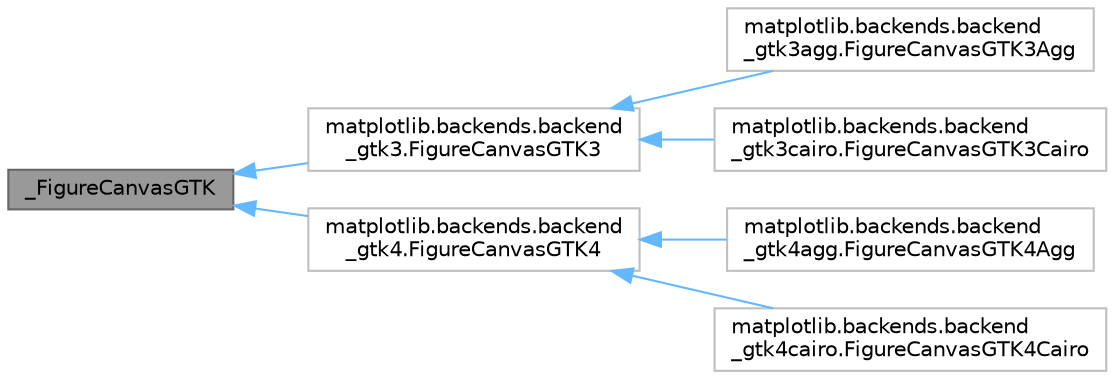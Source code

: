 digraph "_FigureCanvasGTK"
{
 // LATEX_PDF_SIZE
  bgcolor="transparent";
  edge [fontname=Helvetica,fontsize=10,labelfontname=Helvetica,labelfontsize=10];
  node [fontname=Helvetica,fontsize=10,shape=box,height=0.2,width=0.4];
  rankdir="LR";
  Node1 [id="Node000001",label="_FigureCanvasGTK",height=0.2,width=0.4,color="gray40", fillcolor="grey60", style="filled", fontcolor="black",tooltip=" "];
  Node1 -> Node2 [id="edge1_Node000001_Node000002",dir="back",color="steelblue1",style="solid",tooltip=" "];
  Node2 [id="Node000002",label="matplotlib.backends.backend\l_gtk3.FigureCanvasGTK3",height=0.2,width=0.4,color="grey75", fillcolor="white", style="filled",URL="$d6/de1/classmatplotlib_1_1backends_1_1backend__gtk3_1_1FigureCanvasGTK3.html",tooltip=" "];
  Node2 -> Node3 [id="edge2_Node000002_Node000003",dir="back",color="steelblue1",style="solid",tooltip=" "];
  Node3 [id="Node000003",label="matplotlib.backends.backend\l_gtk3agg.FigureCanvasGTK3Agg",height=0.2,width=0.4,color="grey75", fillcolor="white", style="filled",URL="$d5/d2c/classmatplotlib_1_1backends_1_1backend__gtk3agg_1_1FigureCanvasGTK3Agg.html",tooltip=" "];
  Node2 -> Node4 [id="edge3_Node000002_Node000004",dir="back",color="steelblue1",style="solid",tooltip=" "];
  Node4 [id="Node000004",label="matplotlib.backends.backend\l_gtk3cairo.FigureCanvasGTK3Cairo",height=0.2,width=0.4,color="grey75", fillcolor="white", style="filled",URL="$d6/d9d/classmatplotlib_1_1backends_1_1backend__gtk3cairo_1_1FigureCanvasGTK3Cairo.html",tooltip=" "];
  Node1 -> Node5 [id="edge4_Node000001_Node000005",dir="back",color="steelblue1",style="solid",tooltip=" "];
  Node5 [id="Node000005",label="matplotlib.backends.backend\l_gtk4.FigureCanvasGTK4",height=0.2,width=0.4,color="grey75", fillcolor="white", style="filled",URL="$de/d93/classmatplotlib_1_1backends_1_1backend__gtk4_1_1FigureCanvasGTK4.html",tooltip=" "];
  Node5 -> Node6 [id="edge5_Node000005_Node000006",dir="back",color="steelblue1",style="solid",tooltip=" "];
  Node6 [id="Node000006",label="matplotlib.backends.backend\l_gtk4agg.FigureCanvasGTK4Agg",height=0.2,width=0.4,color="grey75", fillcolor="white", style="filled",URL="$dc/da2/classmatplotlib_1_1backends_1_1backend__gtk4agg_1_1FigureCanvasGTK4Agg.html",tooltip=" "];
  Node5 -> Node7 [id="edge6_Node000005_Node000007",dir="back",color="steelblue1",style="solid",tooltip=" "];
  Node7 [id="Node000007",label="matplotlib.backends.backend\l_gtk4cairo.FigureCanvasGTK4Cairo",height=0.2,width=0.4,color="grey75", fillcolor="white", style="filled",URL="$da/df7/classmatplotlib_1_1backends_1_1backend__gtk4cairo_1_1FigureCanvasGTK4Cairo.html",tooltip=" "];
}

